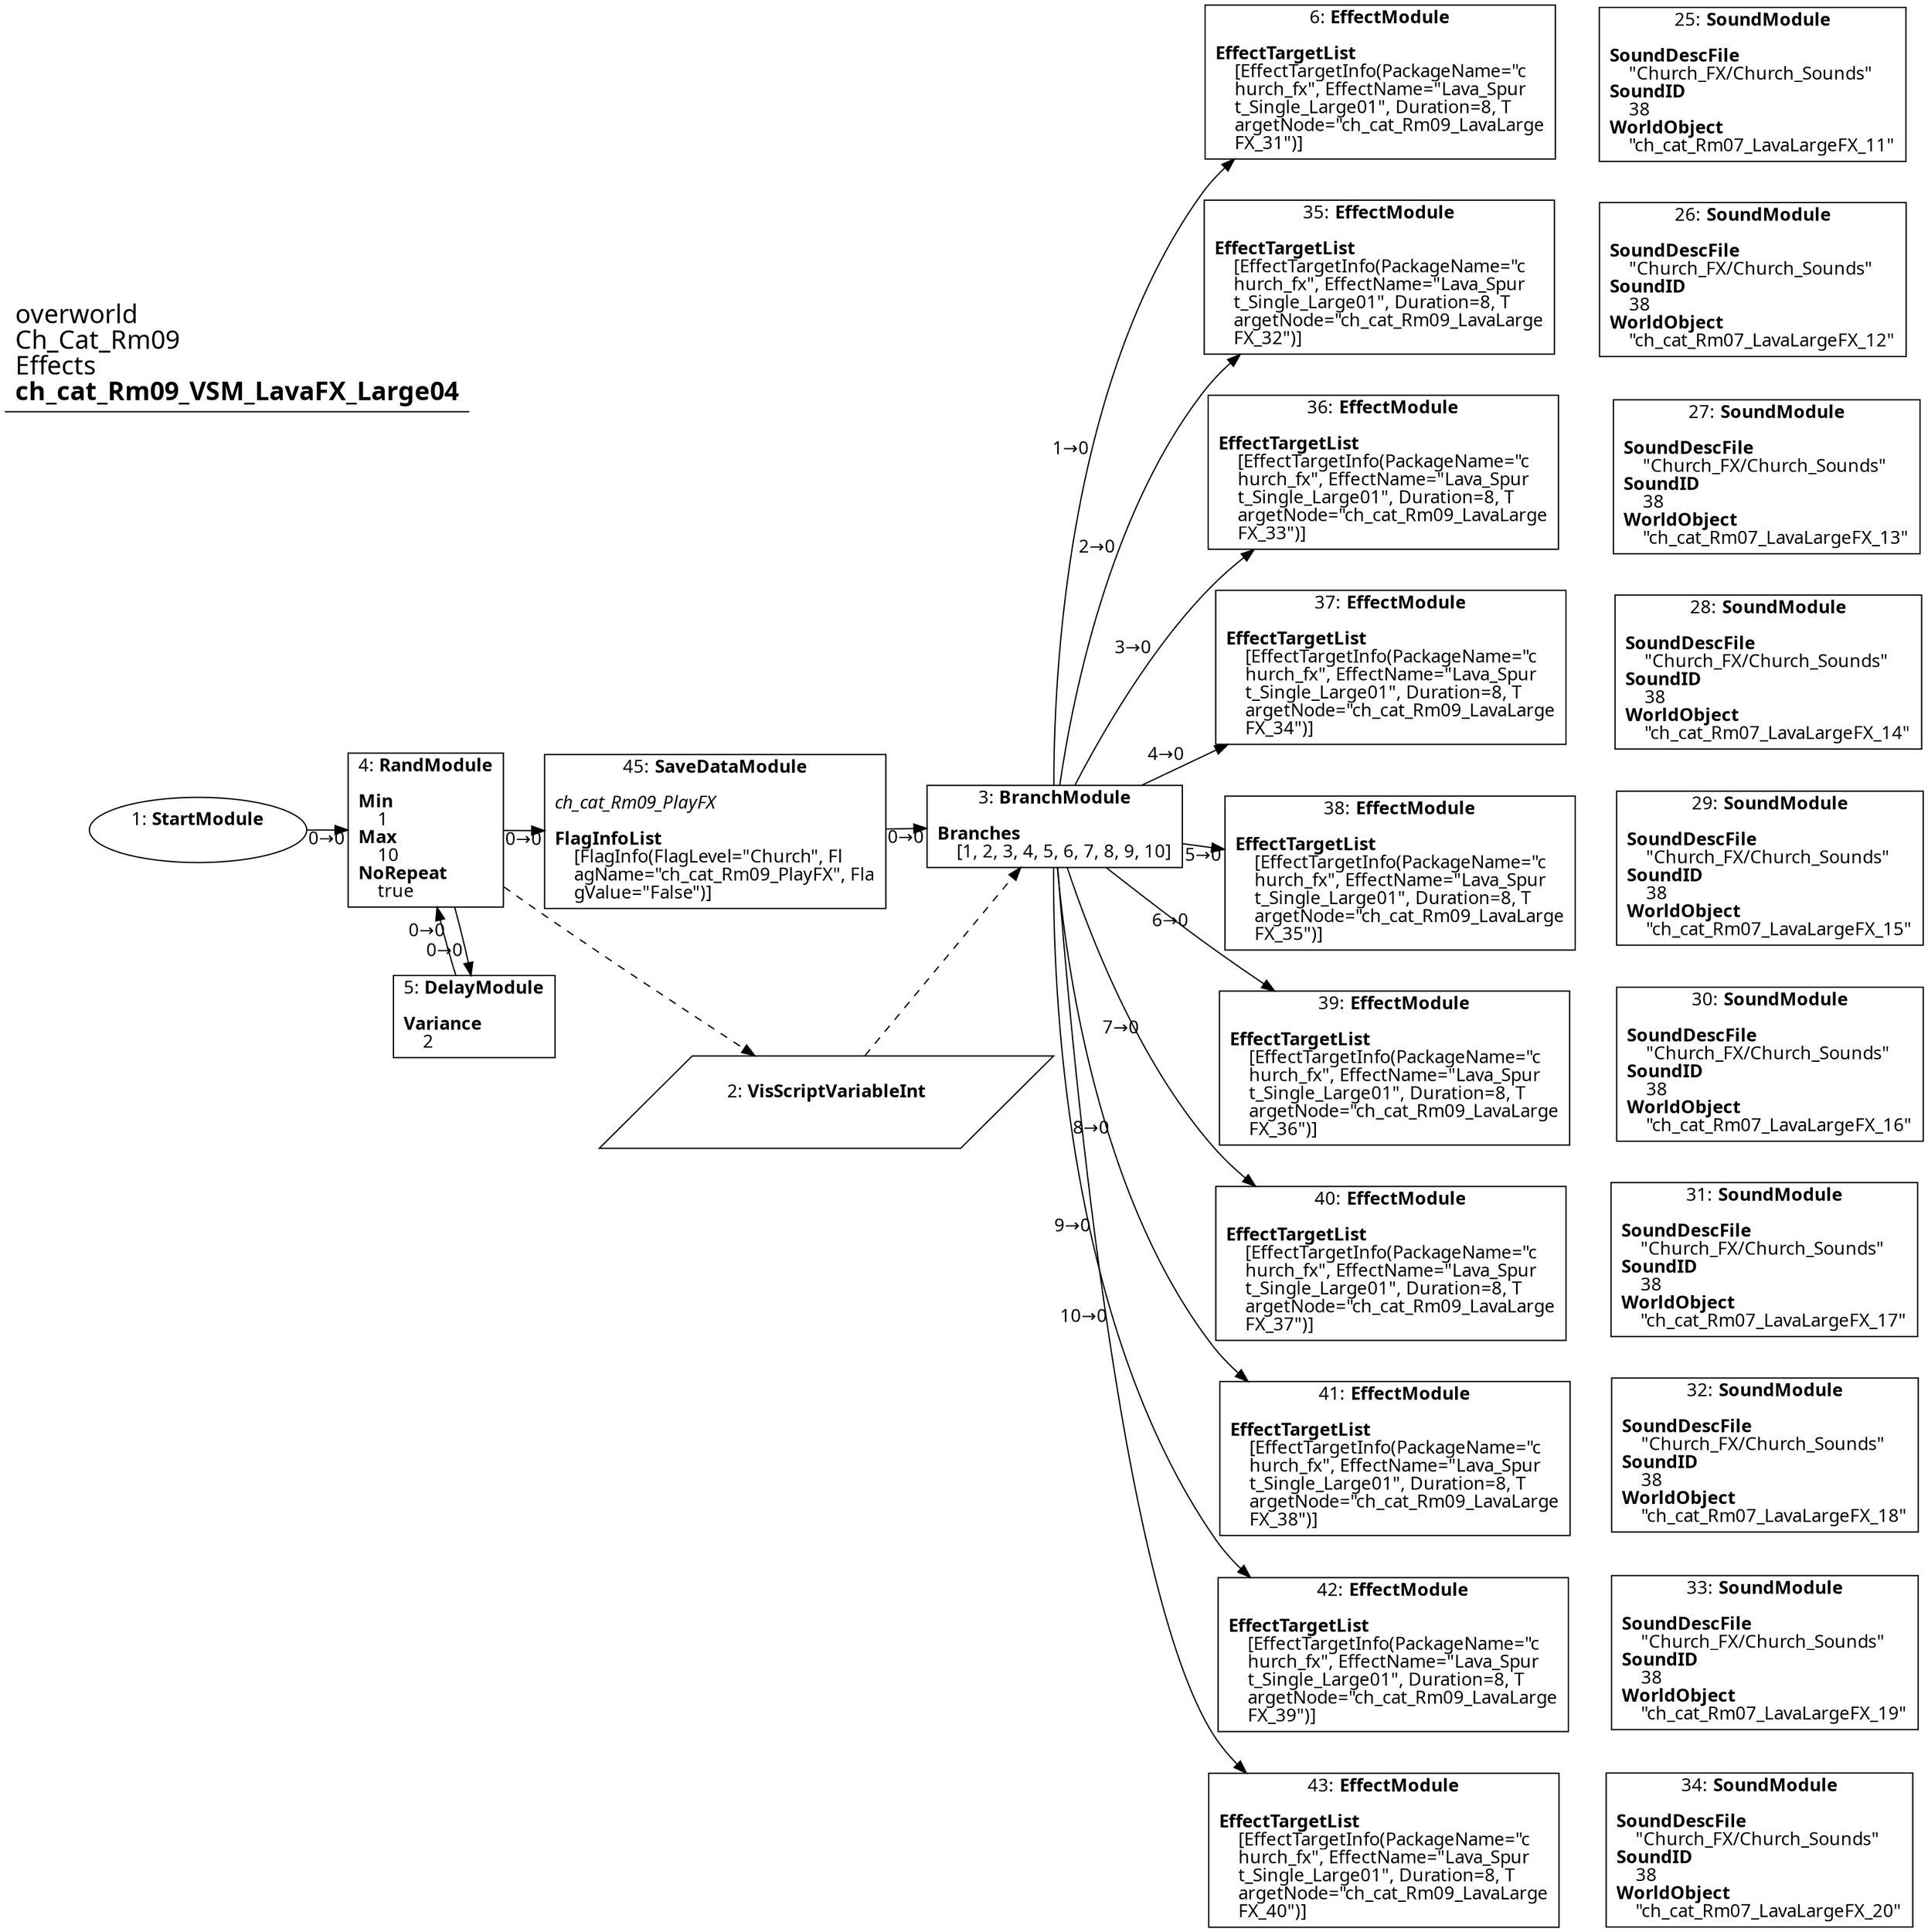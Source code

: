 digraph {
    layout = fdp;
    overlap = prism;
    sep = "+16";
    splines = spline;

    node [ shape = box ];

    graph [ fontname = "Segoe UI" ];
    node [ fontname = "Segoe UI" ];
    edge [ fontname = "Segoe UI" ];

    1 [ label = <1: <b>StartModule</b><br/><br/>> ];
    1 [ shape = oval ]
    1 [ pos = "-0.004,-0.28500003!" ];
    1 -> 4 [ label = "0→0" ];

    2 [ label = <2: <b>VisScriptVariableInt</b><br/><br/>> ];
    2 [ shape = parallelogram ]
    2 [ pos = "0.47800002,-0.52400005!" ];

    3 [ label = <3: <b>BranchModule</b><br/><br/><b>Branches</b><br align="left"/>    [1, 2, 3, 4, 5, 6, 7, 8, 9, 10]<br align="left"/>> ];
    3 [ pos = "0.76500005,-0.28500003!" ];
    3 -> 6 [ label = "1→0" ];
    3 -> 43 [ label = "10→0" ];
    3 -> 42 [ label = "9→0" ];
    3 -> 41 [ label = "8→0" ];
    3 -> 40 [ label = "7→0" ];
    3 -> 39 [ label = "6→0" ];
    3 -> 38 [ label = "5→0" ];
    3 -> 37 [ label = "4→0" ];
    3 -> 36 [ label = "3→0" ];
    3 -> 35 [ label = "2→0" ];
    2 -> 3 [ style = dashed ];

    4 [ label = <4: <b>RandModule</b><br/><br/><b>Min</b><br align="left"/>    1<br align="left"/><b>Max</b><br align="left"/>    10<br align="left"/><b>NoRepeat</b><br align="left"/>    true<br align="left"/>> ];
    4 [ pos = "0.18400002,-0.28500003!" ];
    4 -> 5 [ label = "0→0" ];
    4 -> 45 [ label = "0→0" ];
    4 -> 2 [ style = dashed ];

    5 [ label = <5: <b>DelayModule</b><br/><br/><b>Variance</b><br align="left"/>    2<br align="left"/>> ];
    5 [ pos = "0.19600001,-0.47900003!" ];
    5 -> 4 [ label = "0→0" ];

    6 [ label = <6: <b>EffectModule</b><br/><br/><b>EffectTargetList</b><br align="left"/>    [EffectTargetInfo(PackageName=&quot;c<br align="left"/>    hurch_fx&quot;, EffectName=&quot;Lava_Spur<br align="left"/>    t_Single_Large01&quot;, Duration=8, T<br align="left"/>    argetNode=&quot;ch_cat_Rm09_LavaLarge<br align="left"/>    FX_31&quot;)]<br align="left"/>> ];
    6 [ pos = "1.1320001,0.19000001!" ];

    25 [ label = <25: <b>SoundModule</b><br/><br/><b>SoundDescFile</b><br align="left"/>    &quot;Church_FX/Church_Sounds&quot;<br align="left"/><b>SoundID</b><br align="left"/>    38<br align="left"/><b>WorldObject</b><br align="left"/>    &quot;ch_cat_Rm07_LavaLargeFX_11&quot;<br align="left"/>> ];
    25 [ pos = "1.383,0.19000001!" ];

    26 [ label = <26: <b>SoundModule</b><br/><br/><b>SoundDescFile</b><br align="left"/>    &quot;Church_FX/Church_Sounds&quot;<br align="left"/><b>SoundID</b><br align="left"/>    38<br align="left"/><b>WorldObject</b><br align="left"/>    &quot;ch_cat_Rm07_LavaLargeFX_12&quot;<br align="left"/>> ];
    26 [ pos = "1.383,0.056!" ];

    27 [ label = <27: <b>SoundModule</b><br/><br/><b>SoundDescFile</b><br align="left"/>    &quot;Church_FX/Church_Sounds&quot;<br align="left"/><b>SoundID</b><br align="left"/>    38<br align="left"/><b>WorldObject</b><br align="left"/>    &quot;ch_cat_Rm07_LavaLargeFX_13&quot;<br align="left"/>> ];
    27 [ pos = "1.3850001,-0.079!" ];

    28 [ label = <28: <b>SoundModule</b><br/><br/><b>SoundDescFile</b><br align="left"/>    &quot;Church_FX/Church_Sounds&quot;<br align="left"/><b>SoundID</b><br align="left"/>    38<br align="left"/><b>WorldObject</b><br align="left"/>    &quot;ch_cat_Rm07_LavaLargeFX_14&quot;<br align="left"/>> ];
    28 [ pos = "1.3840001,-0.21200001!" ];

    29 [ label = <29: <b>SoundModule</b><br/><br/><b>SoundDescFile</b><br align="left"/>    &quot;Church_FX/Church_Sounds&quot;<br align="left"/><b>SoundID</b><br align="left"/>    38<br align="left"/><b>WorldObject</b><br align="left"/>    &quot;ch_cat_Rm07_LavaLargeFX_15&quot;<br align="left"/>> ];
    29 [ pos = "1.3850001,-0.344!" ];

    30 [ label = <30: <b>SoundModule</b><br/><br/><b>SoundDescFile</b><br align="left"/>    &quot;Church_FX/Church_Sounds&quot;<br align="left"/><b>SoundID</b><br align="left"/>    38<br align="left"/><b>WorldObject</b><br align="left"/>    &quot;ch_cat_Rm07_LavaLargeFX_16&quot;<br align="left"/>> ];
    30 [ pos = "1.3850001,-0.47800002!" ];

    31 [ label = <31: <b>SoundModule</b><br/><br/><b>SoundDescFile</b><br align="left"/>    &quot;Church_FX/Church_Sounds&quot;<br align="left"/><b>SoundID</b><br align="left"/>    38<br align="left"/><b>WorldObject</b><br align="left"/>    &quot;ch_cat_Rm07_LavaLargeFX_17&quot;<br align="left"/>> ];
    31 [ pos = "1.3850001,-0.61200005!" ];

    32 [ label = <32: <b>SoundModule</b><br/><br/><b>SoundDescFile</b><br align="left"/>    &quot;Church_FX/Church_Sounds&quot;<br align="left"/><b>SoundID</b><br align="left"/>    38<br align="left"/><b>WorldObject</b><br align="left"/>    &quot;ch_cat_Rm07_LavaLargeFX_18&quot;<br align="left"/>> ];
    32 [ pos = "1.386,-0.74600005!" ];

    33 [ label = <33: <b>SoundModule</b><br/><br/><b>SoundDescFile</b><br align="left"/>    &quot;Church_FX/Church_Sounds&quot;<br align="left"/><b>SoundID</b><br align="left"/>    38<br align="left"/><b>WorldObject</b><br align="left"/>    &quot;ch_cat_Rm07_LavaLargeFX_19&quot;<br align="left"/>> ];
    33 [ pos = "1.3870001,-0.88000005!" ];

    34 [ label = <34: <b>SoundModule</b><br/><br/><b>SoundDescFile</b><br align="left"/>    &quot;Church_FX/Church_Sounds&quot;<br align="left"/><b>SoundID</b><br align="left"/>    38<br align="left"/><b>WorldObject</b><br align="left"/>    &quot;ch_cat_Rm07_LavaLargeFX_20&quot;<br align="left"/>> ];
    34 [ pos = "1.388,-1.0120001!" ];

    35 [ label = <35: <b>EffectModule</b><br/><br/><b>EffectTargetList</b><br align="left"/>    [EffectTargetInfo(PackageName=&quot;c<br align="left"/>    hurch_fx&quot;, EffectName=&quot;Lava_Spur<br align="left"/>    t_Single_Large01&quot;, Duration=8, T<br align="left"/>    argetNode=&quot;ch_cat_Rm09_LavaLarge<br align="left"/>    FX_32&quot;)]<br align="left"/>> ];
    35 [ pos = "1.1320001,0.056!" ];

    36 [ label = <36: <b>EffectModule</b><br/><br/><b>EffectTargetList</b><br align="left"/>    [EffectTargetInfo(PackageName=&quot;c<br align="left"/>    hurch_fx&quot;, EffectName=&quot;Lava_Spur<br align="left"/>    t_Single_Large01&quot;, Duration=8, T<br align="left"/>    argetNode=&quot;ch_cat_Rm09_LavaLarge<br align="left"/>    FX_33&quot;)]<br align="left"/>> ];
    36 [ pos = "1.133,-0.079!" ];

    37 [ label = <37: <b>EffectModule</b><br/><br/><b>EffectTargetList</b><br align="left"/>    [EffectTargetInfo(PackageName=&quot;c<br align="left"/>    hurch_fx&quot;, EffectName=&quot;Lava_Spur<br align="left"/>    t_Single_Large01&quot;, Duration=8, T<br align="left"/>    argetNode=&quot;ch_cat_Rm09_LavaLarge<br align="left"/>    FX_34&quot;)]<br align="left"/>> ];
    37 [ pos = "1.1370001,-0.21200001!" ];

    38 [ label = <38: <b>EffectModule</b><br/><br/><b>EffectTargetList</b><br align="left"/>    [EffectTargetInfo(PackageName=&quot;c<br align="left"/>    hurch_fx&quot;, EffectName=&quot;Lava_Spur<br align="left"/>    t_Single_Large01&quot;, Duration=8, T<br align="left"/>    argetNode=&quot;ch_cat_Rm09_LavaLarge<br align="left"/>    FX_35&quot;)]<br align="left"/>> ];
    38 [ pos = "1.1370001,-0.344!" ];

    39 [ label = <39: <b>EffectModule</b><br/><br/><b>EffectTargetList</b><br align="left"/>    [EffectTargetInfo(PackageName=&quot;c<br align="left"/>    hurch_fx&quot;, EffectName=&quot;Lava_Spur<br align="left"/>    t_Single_Large01&quot;, Duration=8, T<br align="left"/>    argetNode=&quot;ch_cat_Rm09_LavaLarge<br align="left"/>    FX_36&quot;)]<br align="left"/>> ];
    39 [ pos = "1.138,-0.47800002!" ];

    40 [ label = <40: <b>EffectModule</b><br/><br/><b>EffectTargetList</b><br align="left"/>    [EffectTargetInfo(PackageName=&quot;c<br align="left"/>    hurch_fx&quot;, EffectName=&quot;Lava_Spur<br align="left"/>    t_Single_Large01&quot;, Duration=8, T<br align="left"/>    argetNode=&quot;ch_cat_Rm09_LavaLarge<br align="left"/>    FX_37&quot;)]<br align="left"/>> ];
    40 [ pos = "1.1420001,-0.61200005!" ];

    41 [ label = <41: <b>EffectModule</b><br/><br/><b>EffectTargetList</b><br align="left"/>    [EffectTargetInfo(PackageName=&quot;c<br align="left"/>    hurch_fx&quot;, EffectName=&quot;Lava_Spur<br align="left"/>    t_Single_Large01&quot;, Duration=8, T<br align="left"/>    argetNode=&quot;ch_cat_Rm09_LavaLarge<br align="left"/>    FX_38&quot;)]<br align="left"/>> ];
    41 [ pos = "1.146,-0.74700004!" ];

    42 [ label = <42: <b>EffectModule</b><br/><br/><b>EffectTargetList</b><br align="left"/>    [EffectTargetInfo(PackageName=&quot;c<br align="left"/>    hurch_fx&quot;, EffectName=&quot;Lava_Spur<br align="left"/>    t_Single_Large01&quot;, Duration=8, T<br align="left"/>    argetNode=&quot;ch_cat_Rm09_LavaLarge<br align="left"/>    FX_39&quot;)]<br align="left"/>> ];
    42 [ pos = "1.1500001,-0.88000005!" ];

    43 [ label = <43: <b>EffectModule</b><br/><br/><b>EffectTargetList</b><br align="left"/>    [EffectTargetInfo(PackageName=&quot;c<br align="left"/>    hurch_fx&quot;, EffectName=&quot;Lava_Spur<br align="left"/>    t_Single_Large01&quot;, Duration=8, T<br align="left"/>    argetNode=&quot;ch_cat_Rm09_LavaLarge<br align="left"/>    FX_40&quot;)]<br align="left"/>> ];
    43 [ pos = "1.146,-1.0120001!" ];

    45 [ label = <45: <b>SaveDataModule</b><br/><br/><i>ch_cat_Rm09_PlayFX<br align="left"/></i><br align="left"/><b>FlagInfoList</b><br align="left"/>    [FlagInfo(FlagLevel=&quot;Church&quot;, Fl<br align="left"/>    agName=&quot;ch_cat_Rm09_PlayFX&quot;, Fla<br align="left"/>    gValue=&quot;False&quot;)]<br align="left"/>> ];
    45 [ pos = "0.47000003,-0.28500003!" ];
    45 -> 3 [ label = "0→0" ];

    title [ pos = "-0.0050000004,0.19100001!" ];
    title [ shape = underline ];
    title [ label = <<font point-size="20">overworld<br align="left"/>Ch_Cat_Rm09<br align="left"/>Effects<br align="left"/><b>ch_cat_Rm09_VSM_LavaFX_Large04</b><br align="left"/></font>> ];
}

